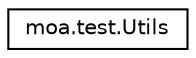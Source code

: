 digraph G
{
  edge [fontname="Helvetica",fontsize="10",labelfontname="Helvetica",labelfontsize="10"];
  node [fontname="Helvetica",fontsize="10",shape=record];
  rankdir=LR;
  Node1 [label="moa.test.Utils",height=0.2,width=0.4,color="black", fillcolor="white", style="filled",URL="$classmoa_1_1test_1_1Utils.html",tooltip="Class with useful methods."];
}
